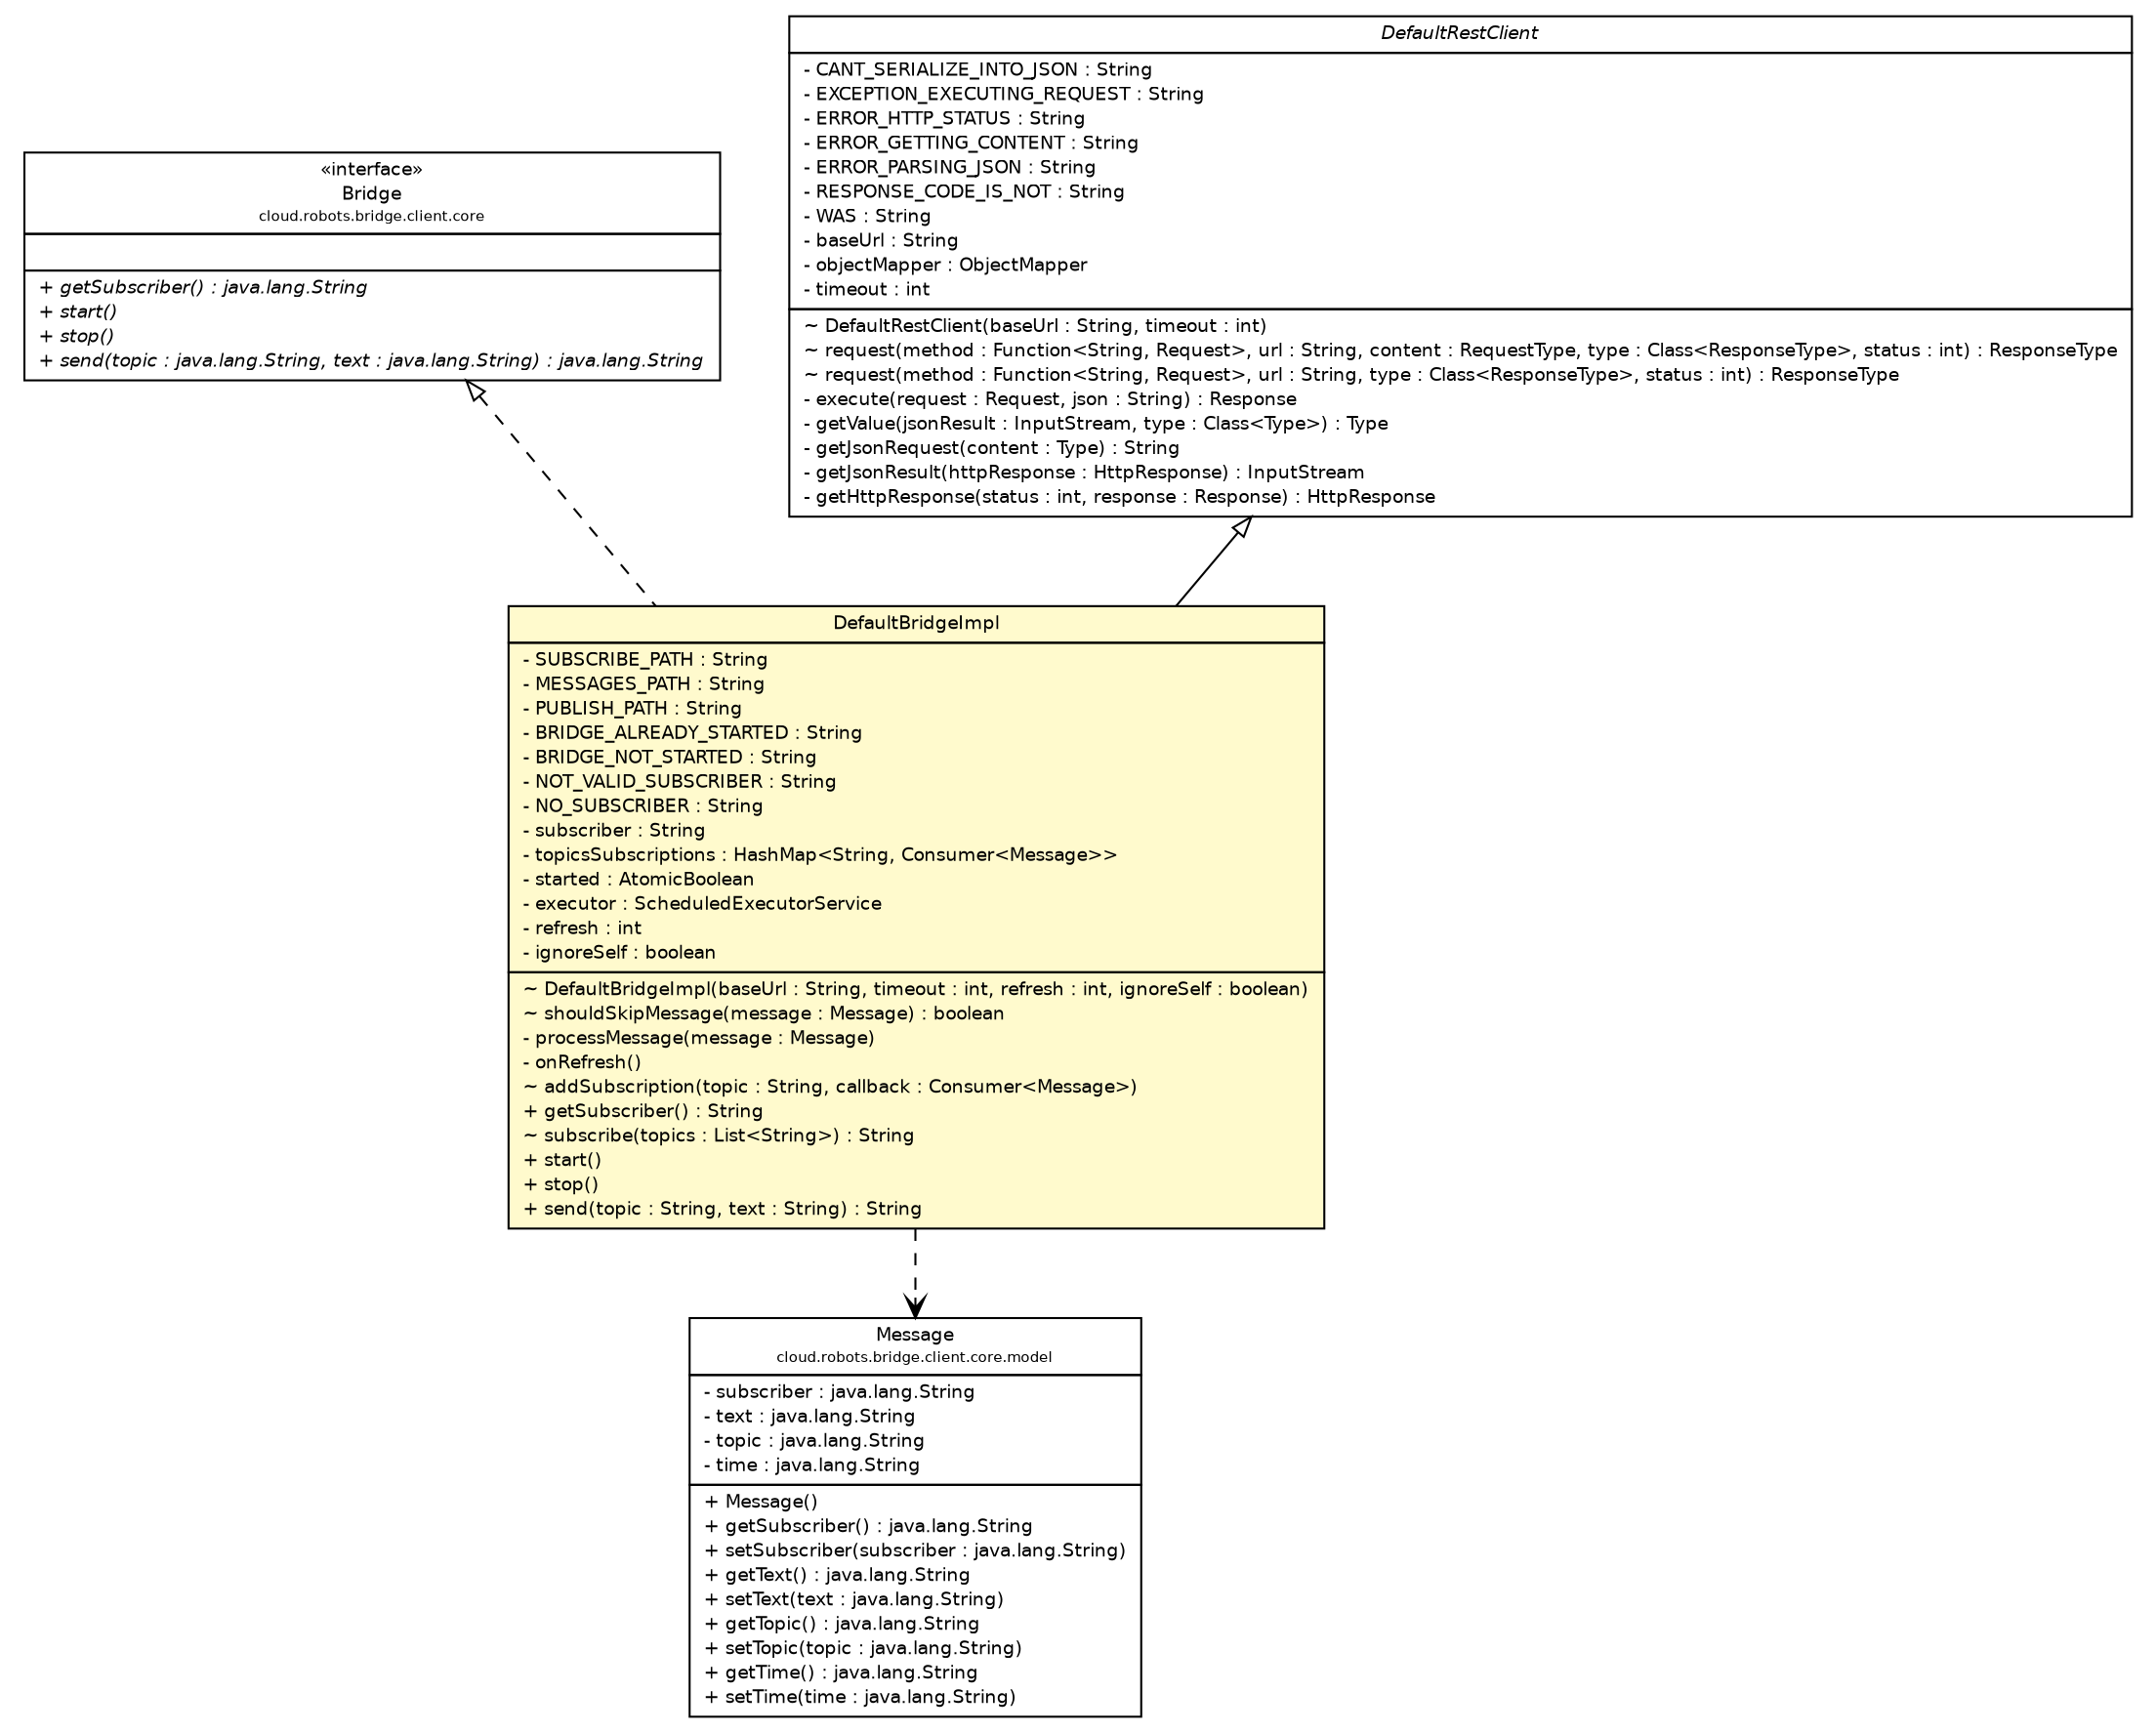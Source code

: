 #!/usr/local/bin/dot
#
# Class diagram 
# Generated by UMLGraph version R5_6-24-gf6e263 (http://www.umlgraph.org/)
#

digraph G {
	edge [fontname="Helvetica",fontsize=10,labelfontname="Helvetica",labelfontsize=10];
	node [fontname="Helvetica",fontsize=10,shape=plaintext];
	nodesep=0.25;
	ranksep=0.5;
	// cloud.robots.bridge.client.core.Bridge
	c315 [label=<<table title="cloud.robots.bridge.client.core.Bridge" border="0" cellborder="1" cellspacing="0" cellpadding="2" port="p" href="../core/Bridge.html">
		<tr><td><table border="0" cellspacing="0" cellpadding="1">
<tr><td align="center" balign="center"> &#171;interface&#187; </td></tr>
<tr><td align="center" balign="center"> Bridge </td></tr>
<tr><td align="center" balign="center"><font point-size="7.0"> cloud.robots.bridge.client.core </font></td></tr>
		</table></td></tr>
		<tr><td><table border="0" cellspacing="0" cellpadding="1">
<tr><td align="left" balign="left">  </td></tr>
		</table></td></tr>
		<tr><td><table border="0" cellspacing="0" cellpadding="1">
<tr><td align="left" balign="left"><font face="Helvetica-Oblique" point-size="9.0"> + getSubscriber() : java.lang.String </font></td></tr>
<tr><td align="left" balign="left"><font face="Helvetica-Oblique" point-size="9.0"> + start() </font></td></tr>
<tr><td align="left" balign="left"><font face="Helvetica-Oblique" point-size="9.0"> + stop() </font></td></tr>
<tr><td align="left" balign="left"><font face="Helvetica-Oblique" point-size="9.0"> + send(topic : java.lang.String, text : java.lang.String) : java.lang.String </font></td></tr>
		</table></td></tr>
		</table>>, URL="../core/Bridge.html", fontname="Helvetica", fontcolor="black", fontsize=9.0];
	// cloud.robots.bridge.client.core.model.Message
	c319 [label=<<table title="cloud.robots.bridge.client.core.model.Message" border="0" cellborder="1" cellspacing="0" cellpadding="2" port="p" href="../core/model/Message.html">
		<tr><td><table border="0" cellspacing="0" cellpadding="1">
<tr><td align="center" balign="center"> Message </td></tr>
<tr><td align="center" balign="center"><font point-size="7.0"> cloud.robots.bridge.client.core.model </font></td></tr>
		</table></td></tr>
		<tr><td><table border="0" cellspacing="0" cellpadding="1">
<tr><td align="left" balign="left"> - subscriber : java.lang.String </td></tr>
<tr><td align="left" balign="left"> - text : java.lang.String </td></tr>
<tr><td align="left" balign="left"> - topic : java.lang.String </td></tr>
<tr><td align="left" balign="left"> - time : java.lang.String </td></tr>
		</table></td></tr>
		<tr><td><table border="0" cellspacing="0" cellpadding="1">
<tr><td align="left" balign="left"> + Message() </td></tr>
<tr><td align="left" balign="left"> + getSubscriber() : java.lang.String </td></tr>
<tr><td align="left" balign="left"> + setSubscriber(subscriber : java.lang.String) </td></tr>
<tr><td align="left" balign="left"> + getText() : java.lang.String </td></tr>
<tr><td align="left" balign="left"> + setText(text : java.lang.String) </td></tr>
<tr><td align="left" balign="left"> + getTopic() : java.lang.String </td></tr>
<tr><td align="left" balign="left"> + setTopic(topic : java.lang.String) </td></tr>
<tr><td align="left" balign="left"> + getTime() : java.lang.String </td></tr>
<tr><td align="left" balign="left"> + setTime(time : java.lang.String) </td></tr>
		</table></td></tr>
		</table>>, URL="../core/model/Message.html", fontname="Helvetica", fontcolor="black", fontsize=9.0];
	// cloud.robots.bridge.client.internal.DefaultBridgeImpl
	c322 [label=<<table title="cloud.robots.bridge.client.internal.DefaultBridgeImpl" border="0" cellborder="1" cellspacing="0" cellpadding="2" port="p" bgcolor="lemonChiffon" href="./DefaultBridgeImpl.html">
		<tr><td><table border="0" cellspacing="0" cellpadding="1">
<tr><td align="center" balign="center"> DefaultBridgeImpl </td></tr>
		</table></td></tr>
		<tr><td><table border="0" cellspacing="0" cellpadding="1">
<tr><td align="left" balign="left"> - SUBSCRIBE_PATH : String </td></tr>
<tr><td align="left" balign="left"> - MESSAGES_PATH : String </td></tr>
<tr><td align="left" balign="left"> - PUBLISH_PATH : String </td></tr>
<tr><td align="left" balign="left"> - BRIDGE_ALREADY_STARTED : String </td></tr>
<tr><td align="left" balign="left"> - BRIDGE_NOT_STARTED : String </td></tr>
<tr><td align="left" balign="left"> - NOT_VALID_SUBSCRIBER : String </td></tr>
<tr><td align="left" balign="left"> - NO_SUBSCRIBER : String </td></tr>
<tr><td align="left" balign="left"> - subscriber : String </td></tr>
<tr><td align="left" balign="left"> - topicsSubscriptions : HashMap&lt;String, Consumer&lt;Message&gt;&gt; </td></tr>
<tr><td align="left" balign="left"> - started : AtomicBoolean </td></tr>
<tr><td align="left" balign="left"> - executor : ScheduledExecutorService </td></tr>
<tr><td align="left" balign="left"> - refresh : int </td></tr>
<tr><td align="left" balign="left"> - ignoreSelf : boolean </td></tr>
		</table></td></tr>
		<tr><td><table border="0" cellspacing="0" cellpadding="1">
<tr><td align="left" balign="left"> ~ DefaultBridgeImpl(baseUrl : String, timeout : int, refresh : int, ignoreSelf : boolean) </td></tr>
<tr><td align="left" balign="left"> ~ shouldSkipMessage(message : Message) : boolean </td></tr>
<tr><td align="left" balign="left"> - processMessage(message : Message) </td></tr>
<tr><td align="left" balign="left"> - onRefresh() </td></tr>
<tr><td align="left" balign="left"> ~ addSubscription(topic : String, callback : Consumer&lt;Message&gt;) </td></tr>
<tr><td align="left" balign="left"> + getSubscriber() : String </td></tr>
<tr><td align="left" balign="left"> ~ subscribe(topics : List&lt;String&gt;) : String </td></tr>
<tr><td align="left" balign="left"> + start() </td></tr>
<tr><td align="left" balign="left"> + stop() </td></tr>
<tr><td align="left" balign="left"> + send(topic : String, text : String) : String </td></tr>
		</table></td></tr>
		</table>>, URL="./DefaultBridgeImpl.html", fontname="Helvetica", fontcolor="black", fontsize=9.0];
	// cloud.robots.bridge.client.internal.DefaultRestClient
	c323 [label=<<table title="cloud.robots.bridge.client.internal.DefaultRestClient" border="0" cellborder="1" cellspacing="0" cellpadding="2" port="p" href="./DefaultRestClient.html">
		<tr><td><table border="0" cellspacing="0" cellpadding="1">
<tr><td align="center" balign="center"><font face="Helvetica-Oblique"> DefaultRestClient </font></td></tr>
		</table></td></tr>
		<tr><td><table border="0" cellspacing="0" cellpadding="1">
<tr><td align="left" balign="left"> - CANT_SERIALIZE_INTO_JSON : String </td></tr>
<tr><td align="left" balign="left"> - EXCEPTION_EXECUTING_REQUEST : String </td></tr>
<tr><td align="left" balign="left"> - ERROR_HTTP_STATUS : String </td></tr>
<tr><td align="left" balign="left"> - ERROR_GETTING_CONTENT : String </td></tr>
<tr><td align="left" balign="left"> - ERROR_PARSING_JSON : String </td></tr>
<tr><td align="left" balign="left"> - RESPONSE_CODE_IS_NOT : String </td></tr>
<tr><td align="left" balign="left"> - WAS : String </td></tr>
<tr><td align="left" balign="left"> - baseUrl : String </td></tr>
<tr><td align="left" balign="left"> - objectMapper : ObjectMapper </td></tr>
<tr><td align="left" balign="left"> - timeout : int </td></tr>
		</table></td></tr>
		<tr><td><table border="0" cellspacing="0" cellpadding="1">
<tr><td align="left" balign="left"> ~ DefaultRestClient(baseUrl : String, timeout : int) </td></tr>
<tr><td align="left" balign="left"> ~ request(method : Function&lt;String, Request&gt;, url : String, content : RequestType, type : Class&lt;ResponseType&gt;, status : int) : ResponseType </td></tr>
<tr><td align="left" balign="left"> ~ request(method : Function&lt;String, Request&gt;, url : String, type : Class&lt;ResponseType&gt;, status : int) : ResponseType </td></tr>
<tr><td align="left" balign="left"> - execute(request : Request, json : String) : Response </td></tr>
<tr><td align="left" balign="left"> - getValue(jsonResult : InputStream, type : Class&lt;Type&gt;) : Type </td></tr>
<tr><td align="left" balign="left"> - getJsonRequest(content : Type) : String </td></tr>
<tr><td align="left" balign="left"> - getJsonResult(httpResponse : HttpResponse) : InputStream </td></tr>
<tr><td align="left" balign="left"> - getHttpResponse(status : int, response : Response) : HttpResponse </td></tr>
		</table></td></tr>
		</table>>, URL="./DefaultRestClient.html", fontname="Helvetica", fontcolor="black", fontsize=9.0];
	//cloud.robots.bridge.client.internal.DefaultBridgeImpl extends cloud.robots.bridge.client.internal.DefaultRestClient
	c323:p -> c322:p [dir=back,arrowtail=empty];
	//cloud.robots.bridge.client.internal.DefaultBridgeImpl implements cloud.robots.bridge.client.core.Bridge
	c315:p -> c322:p [dir=back,arrowtail=empty,style=dashed];
	// cloud.robots.bridge.client.internal.DefaultBridgeImpl DEPEND cloud.robots.bridge.client.core.model.Message
	c322:p -> c319:p [taillabel="", label="", headlabel="", fontname="Helvetica", fontcolor="black", fontsize=10.0, color="black", arrowhead=open, style=dashed];
}


